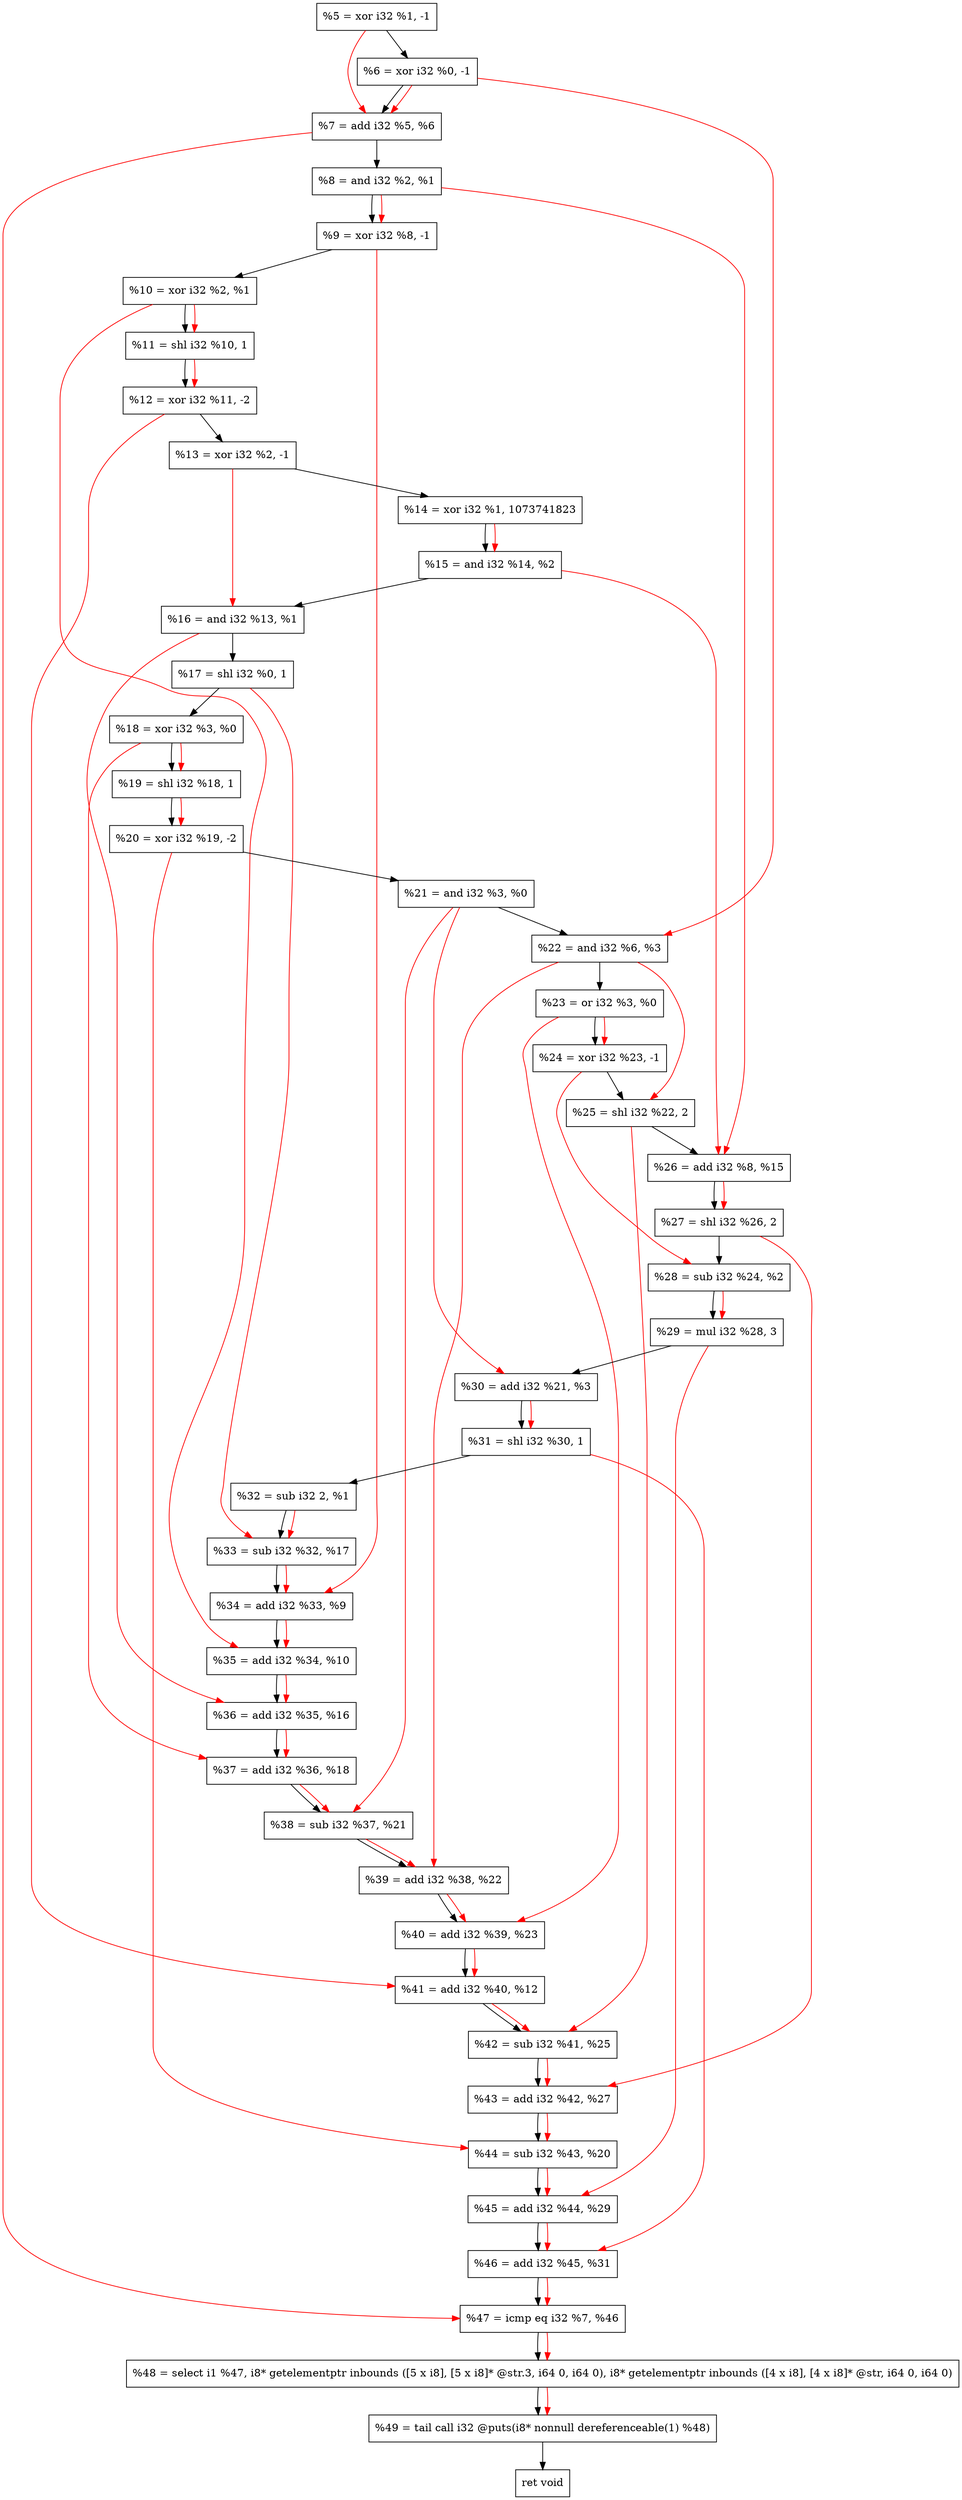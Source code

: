 digraph "DFG for'crackme' function" {
	Node0x20691c0[shape=record, label="  %5 = xor i32 %1, -1"];
	Node0x2069230[shape=record, label="  %6 = xor i32 %0, -1"];
	Node0x20692a0[shape=record, label="  %7 = add i32 %5, %6"];
	Node0x2069310[shape=record, label="  %8 = and i32 %2, %1"];
	Node0x2069380[shape=record, label="  %9 = xor i32 %8, -1"];
	Node0x20693f0[shape=record, label="  %10 = xor i32 %2, %1"];
	Node0x2069490[shape=record, label="  %11 = shl i32 %10, 1"];
	Node0x2069530[shape=record, label="  %12 = xor i32 %11, -2"];
	Node0x20695a0[shape=record, label="  %13 = xor i32 %2, -1"];
	Node0x2069640[shape=record, label="  %14 = xor i32 %1, 1073741823"];
	Node0x20696b0[shape=record, label="  %15 = and i32 %14, %2"];
	Node0x2069720[shape=record, label="  %16 = and i32 %13, %1"];
	Node0x2069790[shape=record, label="  %17 = shl i32 %0, 1"];
	Node0x2069800[shape=record, label="  %18 = xor i32 %3, %0"];
	Node0x2069870[shape=record, label="  %19 = shl i32 %18, 1"];
	Node0x20698e0[shape=record, label="  %20 = xor i32 %19, -2"];
	Node0x2069950[shape=record, label="  %21 = and i32 %3, %0"];
	Node0x20699c0[shape=record, label="  %22 = and i32 %6, %3"];
	Node0x2069a30[shape=record, label="  %23 = or i32 %3, %0"];
	Node0x2069aa0[shape=record, label="  %24 = xor i32 %23, -1"];
	Node0x2069b40[shape=record, label="  %25 = shl i32 %22, 2"];
	Node0x2069bb0[shape=record, label="  %26 = add i32 %8, %15"];
	Node0x2069c20[shape=record, label="  %27 = shl i32 %26, 2"];
	Node0x2069c90[shape=record, label="  %28 = sub i32 %24, %2"];
	Node0x2069d30[shape=record, label="  %29 = mul i32 %28, 3"];
	Node0x2069da0[shape=record, label="  %30 = add i32 %21, %3"];
	Node0x2069e10[shape=record, label="  %31 = shl i32 %30, 1"];
	Node0x2069e80[shape=record, label="  %32 = sub i32 2, %1"];
	Node0x206a100[shape=record, label="  %33 = sub i32 %32, %17"];
	Node0x206a170[shape=record, label="  %34 = add i32 %33, %9"];
	Node0x206a1e0[shape=record, label="  %35 = add i32 %34, %10"];
	Node0x206a250[shape=record, label="  %36 = add i32 %35, %16"];
	Node0x206a2c0[shape=record, label="  %37 = add i32 %36, %18"];
	Node0x206a330[shape=record, label="  %38 = sub i32 %37, %21"];
	Node0x206a3a0[shape=record, label="  %39 = add i32 %38, %22"];
	Node0x206a410[shape=record, label="  %40 = add i32 %39, %23"];
	Node0x206a480[shape=record, label="  %41 = add i32 %40, %12"];
	Node0x206a4f0[shape=record, label="  %42 = sub i32 %41, %25"];
	Node0x206a560[shape=record, label="  %43 = add i32 %42, %27"];
	Node0x206a5d0[shape=record, label="  %44 = sub i32 %43, %20"];
	Node0x206a640[shape=record, label="  %45 = add i32 %44, %29"];
	Node0x206a6b0[shape=record, label="  %46 = add i32 %45, %31"];
	Node0x206a720[shape=record, label="  %47 = icmp eq i32 %7, %46"];
	Node0x2009268[shape=record, label="  %48 = select i1 %47, i8* getelementptr inbounds ([5 x i8], [5 x i8]* @str.3, i64 0, i64 0), i8* getelementptr inbounds ([4 x i8], [4 x i8]* @str, i64 0, i64 0)"];
	Node0x206abc0[shape=record, label="  %49 = tail call i32 @puts(i8* nonnull dereferenceable(1) %48)"];
	Node0x206ac10[shape=record, label="  ret void"];
	Node0x20691c0 -> Node0x2069230;
	Node0x2069230 -> Node0x20692a0;
	Node0x20692a0 -> Node0x2069310;
	Node0x2069310 -> Node0x2069380;
	Node0x2069380 -> Node0x20693f0;
	Node0x20693f0 -> Node0x2069490;
	Node0x2069490 -> Node0x2069530;
	Node0x2069530 -> Node0x20695a0;
	Node0x20695a0 -> Node0x2069640;
	Node0x2069640 -> Node0x20696b0;
	Node0x20696b0 -> Node0x2069720;
	Node0x2069720 -> Node0x2069790;
	Node0x2069790 -> Node0x2069800;
	Node0x2069800 -> Node0x2069870;
	Node0x2069870 -> Node0x20698e0;
	Node0x20698e0 -> Node0x2069950;
	Node0x2069950 -> Node0x20699c0;
	Node0x20699c0 -> Node0x2069a30;
	Node0x2069a30 -> Node0x2069aa0;
	Node0x2069aa0 -> Node0x2069b40;
	Node0x2069b40 -> Node0x2069bb0;
	Node0x2069bb0 -> Node0x2069c20;
	Node0x2069c20 -> Node0x2069c90;
	Node0x2069c90 -> Node0x2069d30;
	Node0x2069d30 -> Node0x2069da0;
	Node0x2069da0 -> Node0x2069e10;
	Node0x2069e10 -> Node0x2069e80;
	Node0x2069e80 -> Node0x206a100;
	Node0x206a100 -> Node0x206a170;
	Node0x206a170 -> Node0x206a1e0;
	Node0x206a1e0 -> Node0x206a250;
	Node0x206a250 -> Node0x206a2c0;
	Node0x206a2c0 -> Node0x206a330;
	Node0x206a330 -> Node0x206a3a0;
	Node0x206a3a0 -> Node0x206a410;
	Node0x206a410 -> Node0x206a480;
	Node0x206a480 -> Node0x206a4f0;
	Node0x206a4f0 -> Node0x206a560;
	Node0x206a560 -> Node0x206a5d0;
	Node0x206a5d0 -> Node0x206a640;
	Node0x206a640 -> Node0x206a6b0;
	Node0x206a6b0 -> Node0x206a720;
	Node0x206a720 -> Node0x2009268;
	Node0x2009268 -> Node0x206abc0;
	Node0x206abc0 -> Node0x206ac10;
edge [color=red]
	Node0x20691c0 -> Node0x20692a0;
	Node0x2069230 -> Node0x20692a0;
	Node0x2069310 -> Node0x2069380;
	Node0x20693f0 -> Node0x2069490;
	Node0x2069490 -> Node0x2069530;
	Node0x2069640 -> Node0x20696b0;
	Node0x20695a0 -> Node0x2069720;
	Node0x2069800 -> Node0x2069870;
	Node0x2069870 -> Node0x20698e0;
	Node0x2069230 -> Node0x20699c0;
	Node0x2069a30 -> Node0x2069aa0;
	Node0x20699c0 -> Node0x2069b40;
	Node0x2069310 -> Node0x2069bb0;
	Node0x20696b0 -> Node0x2069bb0;
	Node0x2069bb0 -> Node0x2069c20;
	Node0x2069aa0 -> Node0x2069c90;
	Node0x2069c90 -> Node0x2069d30;
	Node0x2069950 -> Node0x2069da0;
	Node0x2069da0 -> Node0x2069e10;
	Node0x2069e80 -> Node0x206a100;
	Node0x2069790 -> Node0x206a100;
	Node0x206a100 -> Node0x206a170;
	Node0x2069380 -> Node0x206a170;
	Node0x206a170 -> Node0x206a1e0;
	Node0x20693f0 -> Node0x206a1e0;
	Node0x206a1e0 -> Node0x206a250;
	Node0x2069720 -> Node0x206a250;
	Node0x206a250 -> Node0x206a2c0;
	Node0x2069800 -> Node0x206a2c0;
	Node0x206a2c0 -> Node0x206a330;
	Node0x2069950 -> Node0x206a330;
	Node0x206a330 -> Node0x206a3a0;
	Node0x20699c0 -> Node0x206a3a0;
	Node0x206a3a0 -> Node0x206a410;
	Node0x2069a30 -> Node0x206a410;
	Node0x206a410 -> Node0x206a480;
	Node0x2069530 -> Node0x206a480;
	Node0x206a480 -> Node0x206a4f0;
	Node0x2069b40 -> Node0x206a4f0;
	Node0x206a4f0 -> Node0x206a560;
	Node0x2069c20 -> Node0x206a560;
	Node0x206a560 -> Node0x206a5d0;
	Node0x20698e0 -> Node0x206a5d0;
	Node0x206a5d0 -> Node0x206a640;
	Node0x2069d30 -> Node0x206a640;
	Node0x206a640 -> Node0x206a6b0;
	Node0x2069e10 -> Node0x206a6b0;
	Node0x20692a0 -> Node0x206a720;
	Node0x206a6b0 -> Node0x206a720;
	Node0x206a720 -> Node0x2009268;
	Node0x2009268 -> Node0x206abc0;
}
